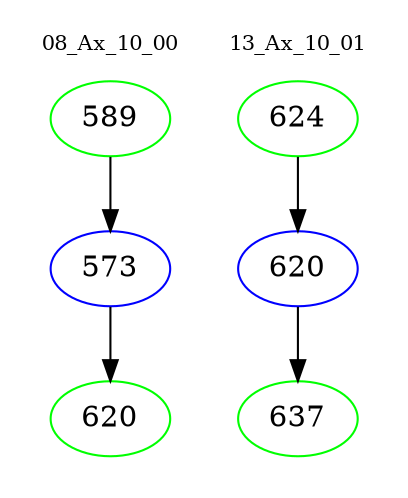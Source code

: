digraph{
subgraph cluster_0 {
color = white
label = "08_Ax_10_00";
fontsize=10;
T0_589 [label="589", color="green"]
T0_589 -> T0_573 [color="black"]
T0_573 [label="573", color="blue"]
T0_573 -> T0_620 [color="black"]
T0_620 [label="620", color="green"]
}
subgraph cluster_1 {
color = white
label = "13_Ax_10_01";
fontsize=10;
T1_624 [label="624", color="green"]
T1_624 -> T1_620 [color="black"]
T1_620 [label="620", color="blue"]
T1_620 -> T1_637 [color="black"]
T1_637 [label="637", color="green"]
}
}
